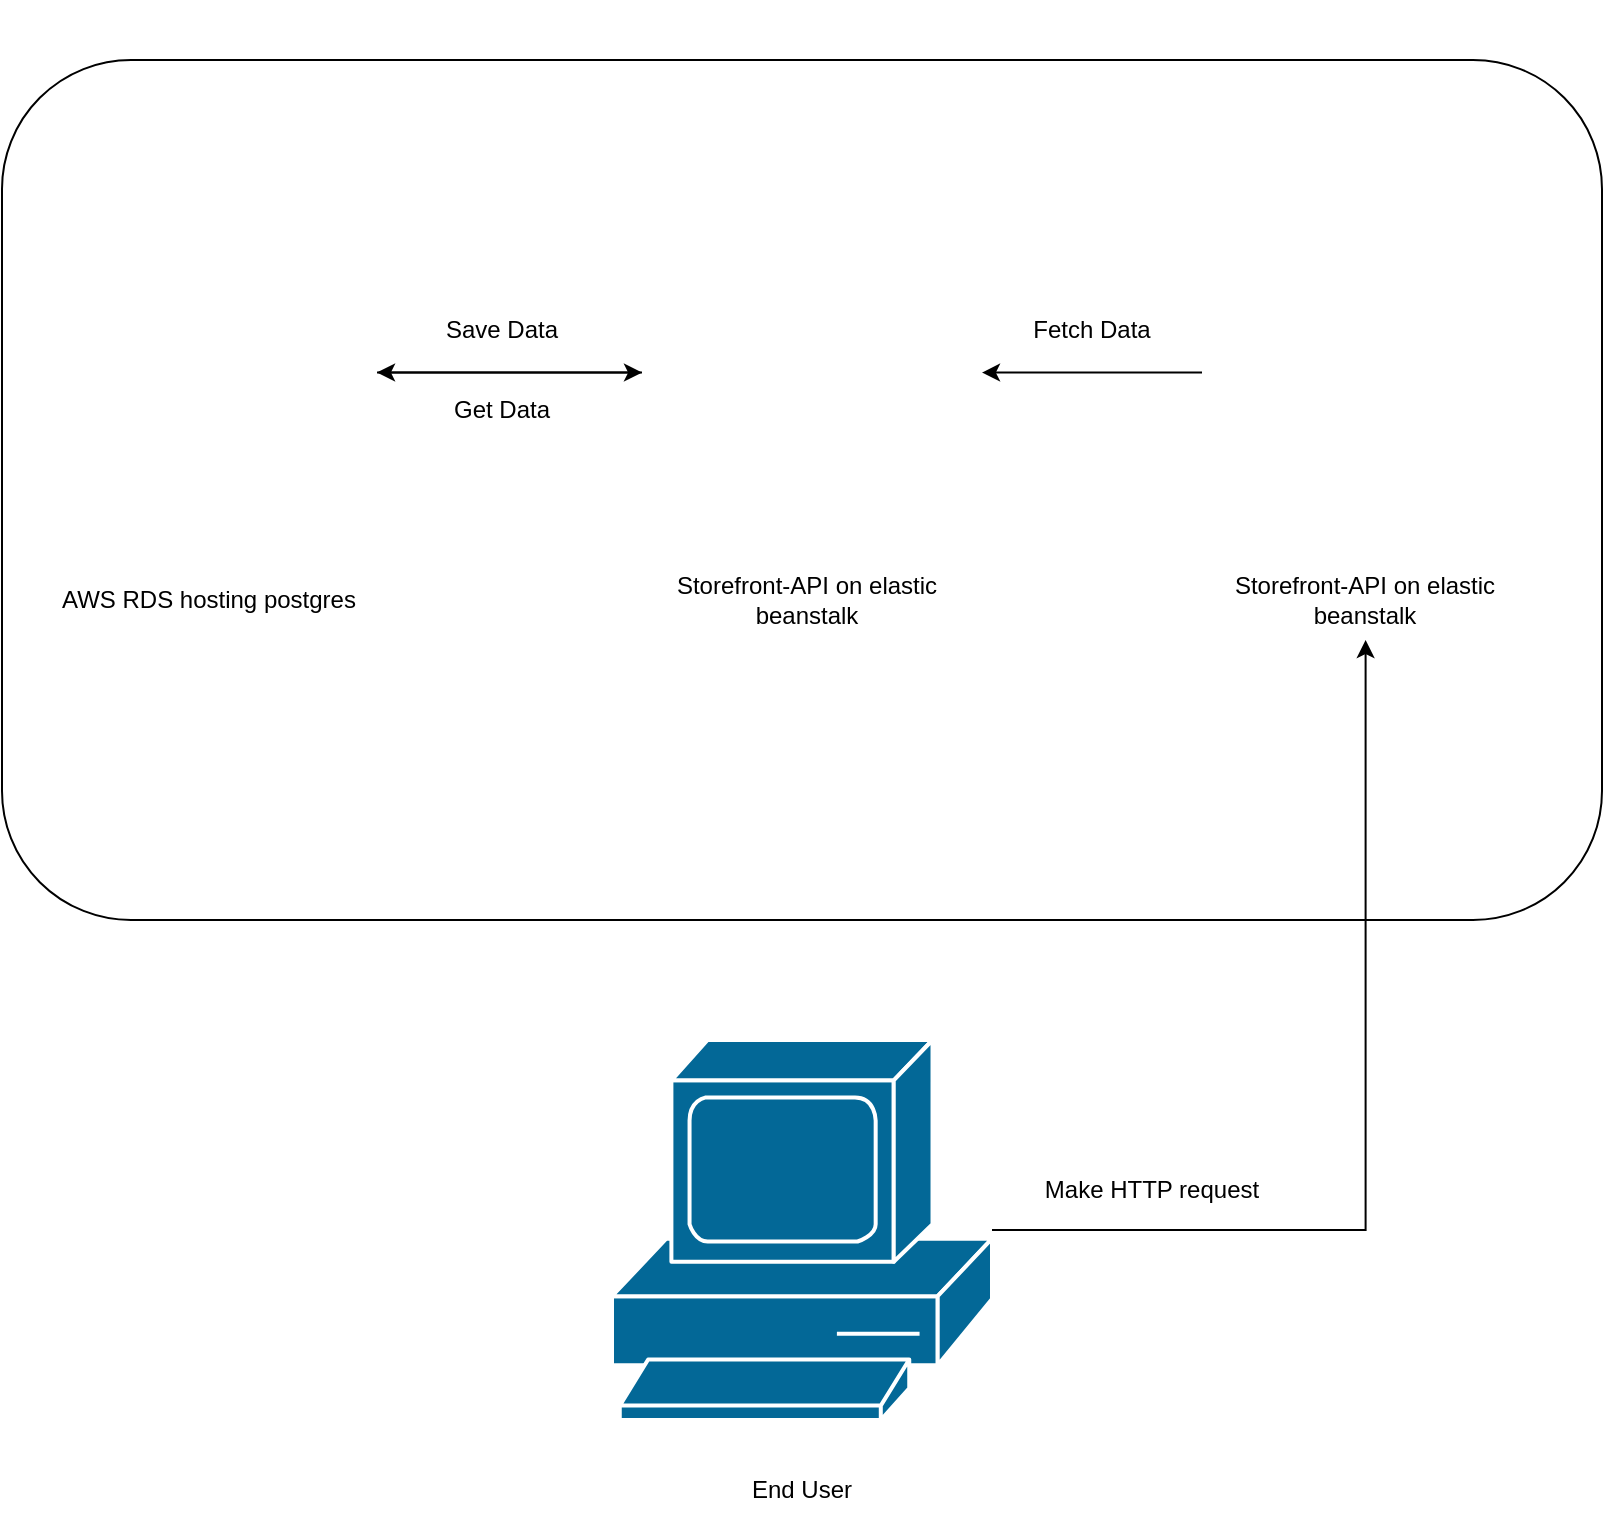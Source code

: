 <mxfile version="16.1.0" type="device"><diagram id="d6CoZOJFTFUU9xFqikdX" name="Page-1"><mxGraphModel dx="3700" dy="1162" grid="1" gridSize="10" guides="1" tooltips="1" connect="1" arrows="1" fold="1" page="1" pageScale="1" pageWidth="850" pageHeight="1100" math="0" shadow="0"><root><mxCell id="0"/><mxCell id="1" parent="0"/><mxCell id="xe1XxMMkulX6FQD9Bvg1-3" value="" style="rounded=1;whiteSpace=wrap;html=1;" vertex="1" parent="1"><mxGeometry x="-1680" y="164" width="800" height="430" as="geometry"/></mxCell><mxCell id="xe1XxMMkulX6FQD9Bvg1-11" style="edgeStyle=orthogonalEdgeStyle;rounded=0;orthogonalLoop=1;jettySize=auto;html=1;" edge="1" parent="1" source="xe1XxMMkulX6FQD9Bvg1-2" target="xe1XxMMkulX6FQD9Bvg1-9"><mxGeometry relative="1" as="geometry"/></mxCell><mxCell id="xe1XxMMkulX6FQD9Bvg1-2" value="" style="shape=image;verticalLabelPosition=bottom;labelBackgroundColor=#ffffff;verticalAlign=top;aspect=fixed;imageAspect=0;image=https://d1.awsstatic.com/icons/console_elasticbeanstalk_icon.0f7eb0140e1ef6c718d3f806beb7183d06756901.png;" vertex="1" parent="1"><mxGeometry x="-1360" y="235.25" width="170" height="170" as="geometry"/></mxCell><mxCell id="xe1XxMMkulX6FQD9Bvg1-6" value="Storefront-API on&amp;nbsp;elastic beanstalk" style="text;html=1;strokeColor=none;fillColor=none;align=center;verticalAlign=middle;whiteSpace=wrap;rounded=0;" vertex="1" parent="1"><mxGeometry x="-1360" y="414" width="165" height="40" as="geometry"/></mxCell><mxCell id="xe1XxMMkulX6FQD9Bvg1-15" style="edgeStyle=orthogonalEdgeStyle;rounded=0;orthogonalLoop=1;jettySize=auto;html=1;" edge="1" parent="1" source="xe1XxMMkulX6FQD9Bvg1-9" target="xe1XxMMkulX6FQD9Bvg1-2"><mxGeometry relative="1" as="geometry"/></mxCell><mxCell id="xe1XxMMkulX6FQD9Bvg1-9" value="" style="shape=image;verticalLabelPosition=bottom;labelBackgroundColor=#ffffff;verticalAlign=top;aspect=fixed;imageAspect=0;image=https://uploads-ssl.webflow.com/5eb586cf8a64e8125e18ebe7/5ec041c01799656fb494c37e_AWS_Simple_Icons_Database_AmazonRDS.svg_-20160325070440.png;" vertex="1" parent="1"><mxGeometry x="-1660" y="236.5" width="167.5" height="167.5" as="geometry"/></mxCell><mxCell id="xe1XxMMkulX6FQD9Bvg1-10" value="AWS RDS hosting postgres" style="text;html=1;strokeColor=none;fillColor=none;align=center;verticalAlign=middle;whiteSpace=wrap;rounded=0;" vertex="1" parent="1"><mxGeometry x="-1658.75" y="414" width="165" height="40" as="geometry"/></mxCell><mxCell id="xe1XxMMkulX6FQD9Bvg1-17" value="Save Data" style="text;html=1;strokeColor=none;fillColor=none;align=center;verticalAlign=middle;whiteSpace=wrap;rounded=0;" vertex="1" parent="1"><mxGeometry x="-1480" y="284" width="100" height="30" as="geometry"/></mxCell><mxCell id="xe1XxMMkulX6FQD9Bvg1-19" value="Get Data" style="text;html=1;strokeColor=none;fillColor=none;align=center;verticalAlign=middle;whiteSpace=wrap;rounded=0;" vertex="1" parent="1"><mxGeometry x="-1480" y="324" width="100" height="30" as="geometry"/></mxCell><mxCell id="xe1XxMMkulX6FQD9Bvg1-22" style="edgeStyle=orthogonalEdgeStyle;rounded=0;orthogonalLoop=1;jettySize=auto;html=1;" edge="1" parent="1" source="xe1XxMMkulX6FQD9Bvg1-20" target="xe1XxMMkulX6FQD9Bvg1-2"><mxGeometry relative="1" as="geometry"/></mxCell><mxCell id="xe1XxMMkulX6FQD9Bvg1-20" value="" style="shape=image;verticalLabelPosition=bottom;labelBackgroundColor=#ffffff;verticalAlign=top;aspect=fixed;imageAspect=0;image=https://www.logolynx.com/images/logolynx/32/32a4490def811a1f4c3c54a2e9f906bd.png;" vertex="1" parent="1"><mxGeometry x="-1080" y="238.43" width="163.63" height="163.63" as="geometry"/></mxCell><mxCell id="xe1XxMMkulX6FQD9Bvg1-21" value="Storefront-API on&amp;nbsp;elastic beanstalk" style="text;html=1;strokeColor=none;fillColor=none;align=center;verticalAlign=middle;whiteSpace=wrap;rounded=0;" vertex="1" parent="1"><mxGeometry x="-1080.68" y="414" width="165" height="40" as="geometry"/></mxCell><mxCell id="xe1XxMMkulX6FQD9Bvg1-23" value="Fetch Data" style="text;html=1;strokeColor=none;fillColor=none;align=center;verticalAlign=middle;whiteSpace=wrap;rounded=0;" vertex="1" parent="1"><mxGeometry x="-1180" y="284" width="90" height="30" as="geometry"/></mxCell><mxCell id="xe1XxMMkulX6FQD9Bvg1-33" style="edgeStyle=orthogonalEdgeStyle;rounded=0;orthogonalLoop=1;jettySize=auto;html=1;" edge="1" parent="1" source="xe1XxMMkulX6FQD9Bvg1-25" target="xe1XxMMkulX6FQD9Bvg1-21"><mxGeometry relative="1" as="geometry"/></mxCell><mxCell id="xe1XxMMkulX6FQD9Bvg1-25" value="" style="shape=mxgraph.cisco.computers_and_peripherals.pc;html=1;pointerEvents=1;dashed=0;fillColor=#036897;strokeColor=#ffffff;strokeWidth=2;verticalLabelPosition=bottom;verticalAlign=top;align=center;outlineConnect=0;" vertex="1" parent="1"><mxGeometry x="-1375" y="654" width="190" height="190" as="geometry"/></mxCell><mxCell id="xe1XxMMkulX6FQD9Bvg1-31" value="" style="shape=image;verticalLabelPosition=bottom;labelBackgroundColor=#ffffff;verticalAlign=top;aspect=fixed;imageAspect=0;image=https://logos-world.net/wp-content/uploads/2021/08/Amazon-Web-Services-AWS-Logo.png;" vertex="1" parent="1"><mxGeometry x="-1650" y="134" width="126.45" height="71.25" as="geometry"/></mxCell><mxCell id="xe1XxMMkulX6FQD9Bvg1-32" value="End User" style="text;html=1;strokeColor=none;fillColor=none;align=center;verticalAlign=middle;whiteSpace=wrap;rounded=0;" vertex="1" parent="1"><mxGeometry x="-1310" y="864" width="60" height="30" as="geometry"/></mxCell><mxCell id="xe1XxMMkulX6FQD9Bvg1-34" value="Make HTTP request" style="text;html=1;strokeColor=none;fillColor=none;align=center;verticalAlign=middle;whiteSpace=wrap;rounded=0;" vertex="1" parent="1"><mxGeometry x="-1180" y="714" width="150" height="30" as="geometry"/></mxCell></root></mxGraphModel></diagram></mxfile>